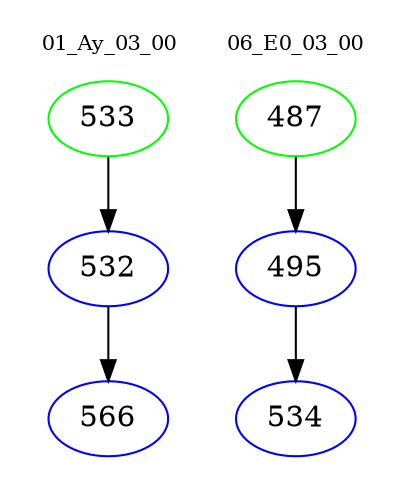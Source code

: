 digraph{
subgraph cluster_0 {
color = white
label = "01_Ay_03_00";
fontsize=10;
T0_533 [label="533", color="green"]
T0_533 -> T0_532 [color="black"]
T0_532 [label="532", color="blue"]
T0_532 -> T0_566 [color="black"]
T0_566 [label="566", color="blue"]
}
subgraph cluster_1 {
color = white
label = "06_E0_03_00";
fontsize=10;
T1_487 [label="487", color="green"]
T1_487 -> T1_495 [color="black"]
T1_495 [label="495", color="blue"]
T1_495 -> T1_534 [color="black"]
T1_534 [label="534", color="blue"]
}
}
